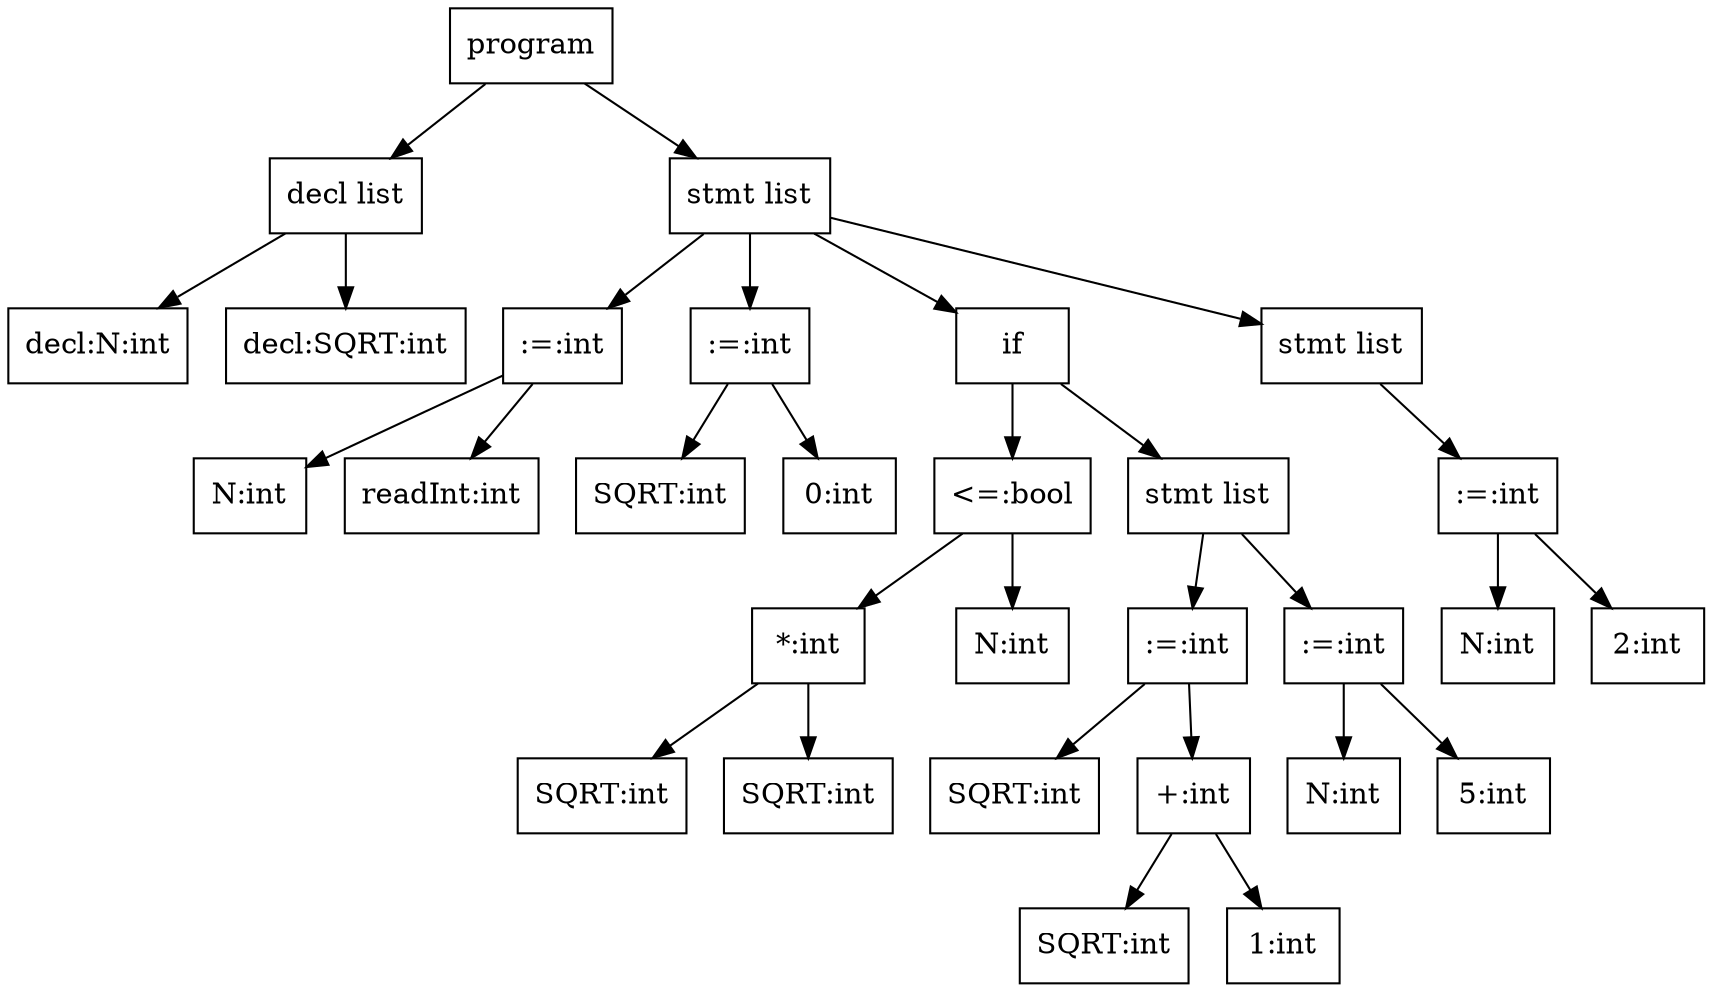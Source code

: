 digraph {
n0 [label="program", shape=box]
n1 [label="decl list", shape=box]
n2 [label="decl:N:int", shape=box]
n3 [label="decl:SQRT:int", shape=box]
n4 [label="stmt list", shape=box]
n6 [label="N:int", shape=box]
n5 [label=":=:int", shape=box]
n7 [label="readInt:int", shape=box]
n9 [label="SQRT:int", shape=box]
n8 [label=":=:int", shape=box]
n10 [label="0:int", shape=box]
n11 [label="if", shape=box]
n12 [label="<=:bool", shape=box]
n13 [label="*:int", shape=box]
n14 [label="SQRT:int", shape=box]
n15 [label="SQRT:int", shape=box]
n16 [label="N:int", shape=box]
n17 [label="stmt list", shape=box]
n19 [label="SQRT:int", shape=box]
n18 [label=":=:int", shape=box]
n20 [label="+:int", shape=box]
n21 [label="SQRT:int", shape=box]
n22 [label="1:int", shape=box]
n24 [label="N:int", shape=box]
n23 [label=":=:int", shape=box]
n25 [label="5:int", shape=box]
n26 [label="stmt list", shape=box]
n28 [label="N:int", shape=box]
n27 [label=":=:int", shape=box]
n29 [label="2:int", shape=box]
n0 -> n1
n1 -> n2
n1 -> n3
n0 -> n4
n5 -> n6
n4 -> n5
n5 -> n7
n8 -> n9
n4 -> n8
n8 -> n10
n4 -> n11
n11 -> n12
n12 -> n13
n13 -> n14
n13 -> n15
n12 -> n16
n11 -> n17
n18 -> n19
n17 -> n18
n18 -> n20
n20 -> n21
n20 -> n22
n23 -> n24
n17 -> n23
n23 -> n25
n4 -> n26
n27 -> n28
n26 -> n27
n27 -> n29
}
